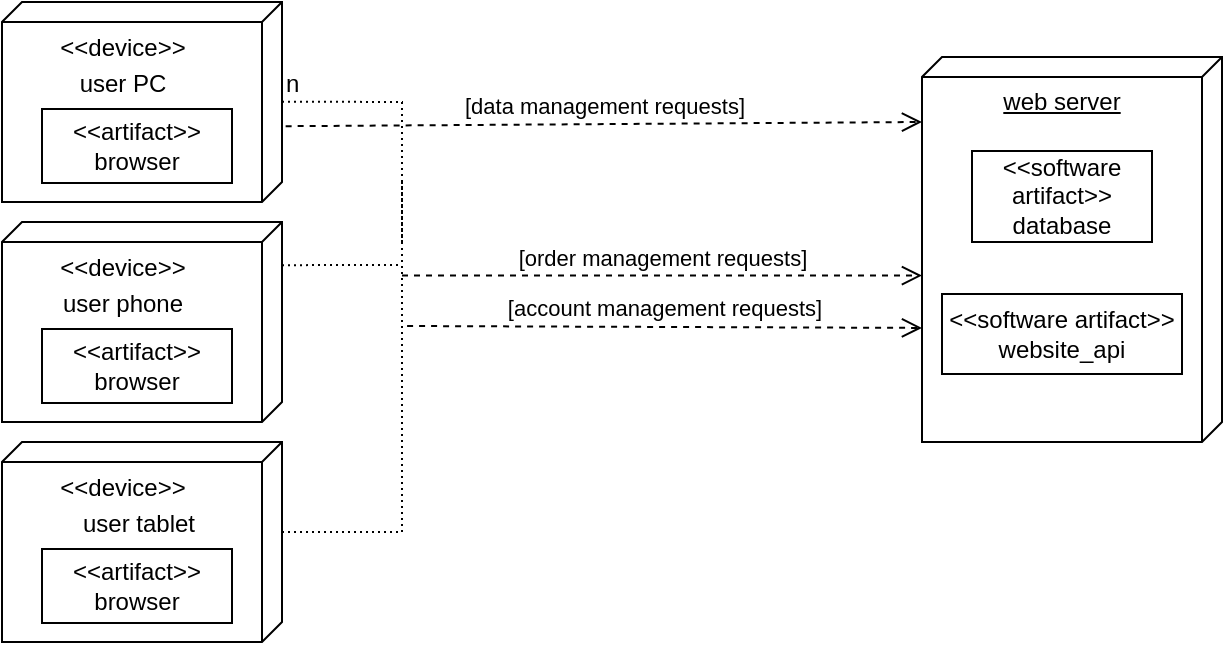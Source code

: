 <mxfile version="26.2.4">
  <diagram name="Page-1" id="FVMDrm11FqmY5mwUxcbf">
    <mxGraphModel dx="478" dy="257" grid="1" gridSize="10" guides="1" tooltips="1" connect="1" arrows="1" fold="1" page="1" pageScale="1" pageWidth="850" pageHeight="1100" math="0" shadow="0">
      <root>
        <mxCell id="0" />
        <mxCell id="1" parent="0" />
        <mxCell id="0jCtsFTJbqLTCcz20e-4-1" value="" style="verticalAlign=top;align=center;spacingTop=8;spacingLeft=2;spacingRight=12;shape=cube;size=10;direction=south;fontStyle=4;html=1;whiteSpace=wrap;" parent="1" vertex="1">
          <mxGeometry x="40" y="40" width="140" height="100" as="geometry" />
        </mxCell>
        <mxCell id="0jCtsFTJbqLTCcz20e-4-5" value="web server" style="verticalAlign=top;align=center;spacingTop=8;spacingLeft=2;spacingRight=12;shape=cube;size=10;direction=south;fontStyle=4;html=1;whiteSpace=wrap;" parent="1" vertex="1">
          <mxGeometry x="500" y="67.5" width="150" height="192.5" as="geometry" />
        </mxCell>
        <mxCell id="0jCtsFTJbqLTCcz20e-4-7" value="&amp;lt;&amp;lt;device&amp;gt;&amp;gt;" style="text;align=center;fontStyle=0;verticalAlign=middle;spacingLeft=3;spacingRight=3;strokeColor=none;rotatable=0;points=[[0,0.5],[1,0.5]];portConstraint=eastwest;html=1;" parent="1" vertex="1">
          <mxGeometry x="60" y="50" width="80" height="26" as="geometry" />
        </mxCell>
        <mxCell id="0jCtsFTJbqLTCcz20e-4-8" value="user PC" style="text;align=center;fontStyle=0;verticalAlign=middle;spacingLeft=3;spacingRight=3;strokeColor=none;rotatable=0;points=[[0,0.5],[1,0.5]];portConstraint=eastwest;html=1;" parent="1" vertex="1">
          <mxGeometry x="60" y="67.5" width="80" height="26" as="geometry" />
        </mxCell>
        <mxCell id="0jCtsFTJbqLTCcz20e-4-36" value="[account management requests]" style="endArrow=open;startArrow=none;endFill=0;startFill=0;endSize=8;html=1;verticalAlign=bottom;dashed=1;labelBackgroundColor=none;rounded=0;entryX=0.13;entryY=1.017;entryDx=0;entryDy=0;entryPerimeter=0;" parent="1" edge="1">
          <mxGeometry width="160" relative="1" as="geometry">
            <mxPoint x="242.55" y="202" as="sourcePoint" />
            <mxPoint x="500.0" y="202.96" as="targetPoint" />
          </mxGeometry>
        </mxCell>
        <mxCell id="0jCtsFTJbqLTCcz20e-4-40" value="" style="endArrow=none;html=1;rounded=0;dashed=1;dashPattern=1 2;" parent="1" edge="1">
          <mxGeometry relative="1" as="geometry">
            <mxPoint x="180" y="89.82" as="sourcePoint" />
            <mxPoint x="240" y="160" as="targetPoint" />
            <Array as="points">
              <mxPoint x="240" y="90" />
            </Array>
          </mxGeometry>
        </mxCell>
        <mxCell id="0jCtsFTJbqLTCcz20e-4-41" value="n" style="resizable=0;html=1;whiteSpace=wrap;align=left;verticalAlign=bottom;" parent="0jCtsFTJbqLTCcz20e-4-40" connectable="0" vertex="1">
          <mxGeometry x="-1" relative="1" as="geometry" />
        </mxCell>
        <mxCell id="0jCtsFTJbqLTCcz20e-4-42" value="" style="resizable=0;html=1;whiteSpace=wrap;align=right;verticalAlign=bottom;" parent="0jCtsFTJbqLTCcz20e-4-40" connectable="0" vertex="1">
          <mxGeometry x="1" relative="1" as="geometry" />
        </mxCell>
        <mxCell id="0jCtsFTJbqLTCcz20e-4-57" value="" style="endArrow=none;html=1;rounded=0;dashed=1;dashPattern=1 2;exitX=0.168;exitY=-0.011;exitDx=0;exitDy=0;exitPerimeter=0;" parent="1" edge="1">
          <mxGeometry relative="1" as="geometry">
            <mxPoint x="180.0" y="171.58" as="sourcePoint" />
            <mxPoint x="238.46" y="171.5" as="targetPoint" />
          </mxGeometry>
        </mxCell>
        <mxCell id="0jCtsFTJbqLTCcz20e-4-58" value="" style="resizable=0;html=1;whiteSpace=wrap;align=right;verticalAlign=bottom;" parent="0jCtsFTJbqLTCcz20e-4-57" connectable="0" vertex="1">
          <mxGeometry x="1" relative="1" as="geometry" />
        </mxCell>
        <mxCell id="0jCtsFTJbqLTCcz20e-4-59" value="" style="endArrow=none;html=1;rounded=0;dashed=1;dashPattern=1 2;exitX=0;exitY=0;exitDx=45;exitDy=0;exitPerimeter=0;" parent="1" source="0jCtsFTJbqLTCcz20e-4-73" edge="1">
          <mxGeometry relative="1" as="geometry">
            <mxPoint x="411.4" y="288.34" as="sourcePoint" />
            <mxPoint x="240" y="130" as="targetPoint" />
            <Array as="points">
              <mxPoint x="240" y="305" />
            </Array>
          </mxGeometry>
        </mxCell>
        <mxCell id="0jCtsFTJbqLTCcz20e-4-60" value="" style="resizable=0;html=1;whiteSpace=wrap;align=right;verticalAlign=bottom;" parent="0jCtsFTJbqLTCcz20e-4-59" connectable="0" vertex="1">
          <mxGeometry x="1" relative="1" as="geometry" />
        </mxCell>
        <mxCell id="0jCtsFTJbqLTCcz20e-4-61" value="[order management requests]" style="endArrow=open;startArrow=none;endFill=0;startFill=0;endSize=8;html=1;verticalAlign=bottom;dashed=1;labelBackgroundColor=none;rounded=0;entryX=0.13;entryY=1.017;entryDx=0;entryDy=0;entryPerimeter=0;" parent="1" edge="1">
          <mxGeometry width="160" relative="1" as="geometry">
            <mxPoint x="240" y="176.79" as="sourcePoint" />
            <mxPoint x="500" y="176.79" as="targetPoint" />
          </mxGeometry>
        </mxCell>
        <mxCell id="0jCtsFTJbqLTCcz20e-4-64" value="[data management requests]" style="endArrow=open;startArrow=none;endFill=0;startFill=0;endSize=8;html=1;verticalAlign=bottom;dashed=1;labelBackgroundColor=none;rounded=0;entryX=0.13;entryY=1.017;entryDx=0;entryDy=0;entryPerimeter=0;exitX=0.621;exitY=-0.013;exitDx=0;exitDy=0;exitPerimeter=0;" parent="1" source="0jCtsFTJbqLTCcz20e-4-1" edge="1">
          <mxGeometry width="160" relative="1" as="geometry">
            <mxPoint x="240" y="100.0" as="sourcePoint" />
            <mxPoint x="500" y="100.0" as="targetPoint" />
          </mxGeometry>
        </mxCell>
        <mxCell id="0jCtsFTJbqLTCcz20e-4-65" value="&amp;lt;&amp;lt;software artifact&amp;gt;&amp;gt;&lt;br&gt;website_api" style="html=1;align=center;verticalAlign=middle;dashed=0;whiteSpace=wrap;" parent="1" vertex="1">
          <mxGeometry x="510" y="186" width="120" height="40" as="geometry" />
        </mxCell>
        <mxCell id="0jCtsFTJbqLTCcz20e-4-66" value="&amp;lt;&amp;lt;software artifact&amp;gt;&amp;gt;&lt;br&gt;&lt;div&gt;database&lt;/div&gt;" style="html=1;align=center;verticalAlign=middle;dashed=0;whiteSpace=wrap;labelPosition=center;verticalLabelPosition=middle;horizontal=1;" parent="1" vertex="1">
          <mxGeometry x="525" y="114.5" width="90" height="45.5" as="geometry" />
        </mxCell>
        <mxCell id="0jCtsFTJbqLTCcz20e-4-68" value="&amp;lt;&amp;lt;artifact&amp;gt;&amp;gt;&lt;br&gt;browser" style="html=1;align=center;verticalAlign=middle;dashed=0;whiteSpace=wrap;labelPosition=center;verticalLabelPosition=middle;horizontal=1;" parent="1" vertex="1">
          <mxGeometry x="60" y="93.5" width="95" height="37" as="geometry" />
        </mxCell>
        <mxCell id="0jCtsFTJbqLTCcz20e-4-69" value="" style="verticalAlign=top;align=center;spacingTop=8;spacingLeft=2;spacingRight=12;shape=cube;size=10;direction=south;fontStyle=4;html=1;whiteSpace=wrap;" parent="1" vertex="1">
          <mxGeometry x="40" y="150" width="140" height="100" as="geometry" />
        </mxCell>
        <mxCell id="0jCtsFTJbqLTCcz20e-4-70" value="&amp;lt;&amp;lt;device&amp;gt;&amp;gt;" style="text;align=center;fontStyle=0;verticalAlign=middle;spacingLeft=3;spacingRight=3;strokeColor=none;rotatable=0;points=[[0,0.5],[1,0.5]];portConstraint=eastwest;html=1;" parent="1" vertex="1">
          <mxGeometry x="60" y="160" width="80" height="26" as="geometry" />
        </mxCell>
        <mxCell id="0jCtsFTJbqLTCcz20e-4-72" value="&amp;lt;&amp;lt;artifact&amp;gt;&amp;gt;&lt;br&gt;browser" style="html=1;align=center;verticalAlign=middle;dashed=0;whiteSpace=wrap;labelPosition=center;verticalLabelPosition=middle;horizontal=1;" parent="1" vertex="1">
          <mxGeometry x="60" y="203.5" width="95" height="37" as="geometry" />
        </mxCell>
        <mxCell id="0jCtsFTJbqLTCcz20e-4-10" value="user phone" style="text;align=center;fontStyle=0;verticalAlign=middle;spacingLeft=3;spacingRight=3;strokeColor=none;rotatable=0;points=[[0,0.5],[1,0.5]];portConstraint=eastwest;html=1;" parent="1" vertex="1">
          <mxGeometry x="60" y="177.5" width="80" height="26" as="geometry" />
        </mxCell>
        <mxCell id="0jCtsFTJbqLTCcz20e-4-73" value="" style="verticalAlign=top;align=center;spacingTop=8;spacingLeft=2;spacingRight=12;shape=cube;size=10;direction=south;fontStyle=4;html=1;whiteSpace=wrap;" parent="1" vertex="1">
          <mxGeometry x="40" y="260" width="140" height="100" as="geometry" />
        </mxCell>
        <mxCell id="0jCtsFTJbqLTCcz20e-4-74" value="&amp;lt;&amp;lt;device&amp;gt;&amp;gt;" style="text;align=center;fontStyle=0;verticalAlign=middle;spacingLeft=3;spacingRight=3;strokeColor=none;rotatable=0;points=[[0,0.5],[1,0.5]];portConstraint=eastwest;html=1;" parent="1" vertex="1">
          <mxGeometry x="60" y="270" width="80" height="26" as="geometry" />
        </mxCell>
        <mxCell id="0jCtsFTJbqLTCcz20e-4-76" value="&amp;lt;&amp;lt;artifact&amp;gt;&amp;gt;&lt;br&gt;browser" style="html=1;align=center;verticalAlign=middle;dashed=0;whiteSpace=wrap;labelPosition=center;verticalLabelPosition=middle;horizontal=1;" parent="1" vertex="1">
          <mxGeometry x="60" y="313.5" width="95" height="37" as="geometry" />
        </mxCell>
        <mxCell id="0jCtsFTJbqLTCcz20e-4-13" value="user tablet" style="text;align=center;fontStyle=0;verticalAlign=middle;spacingLeft=3;spacingRight=3;strokeColor=none;rotatable=0;points=[[0,0.5],[1,0.5]];portConstraint=eastwest;html=1;" parent="1" vertex="1">
          <mxGeometry x="67.5" y="288" width="80" height="26" as="geometry" />
        </mxCell>
      </root>
    </mxGraphModel>
  </diagram>
</mxfile>
